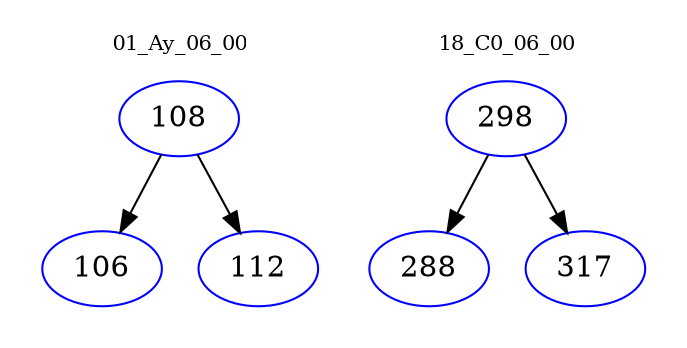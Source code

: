 digraph{
subgraph cluster_0 {
color = white
label = "01_Ay_06_00";
fontsize=10;
T0_108 [label="108", color="blue"]
T0_108 -> T0_106 [color="black"]
T0_106 [label="106", color="blue"]
T0_108 -> T0_112 [color="black"]
T0_112 [label="112", color="blue"]
}
subgraph cluster_1 {
color = white
label = "18_C0_06_00";
fontsize=10;
T1_298 [label="298", color="blue"]
T1_298 -> T1_288 [color="black"]
T1_288 [label="288", color="blue"]
T1_298 -> T1_317 [color="black"]
T1_317 [label="317", color="blue"]
}
}

